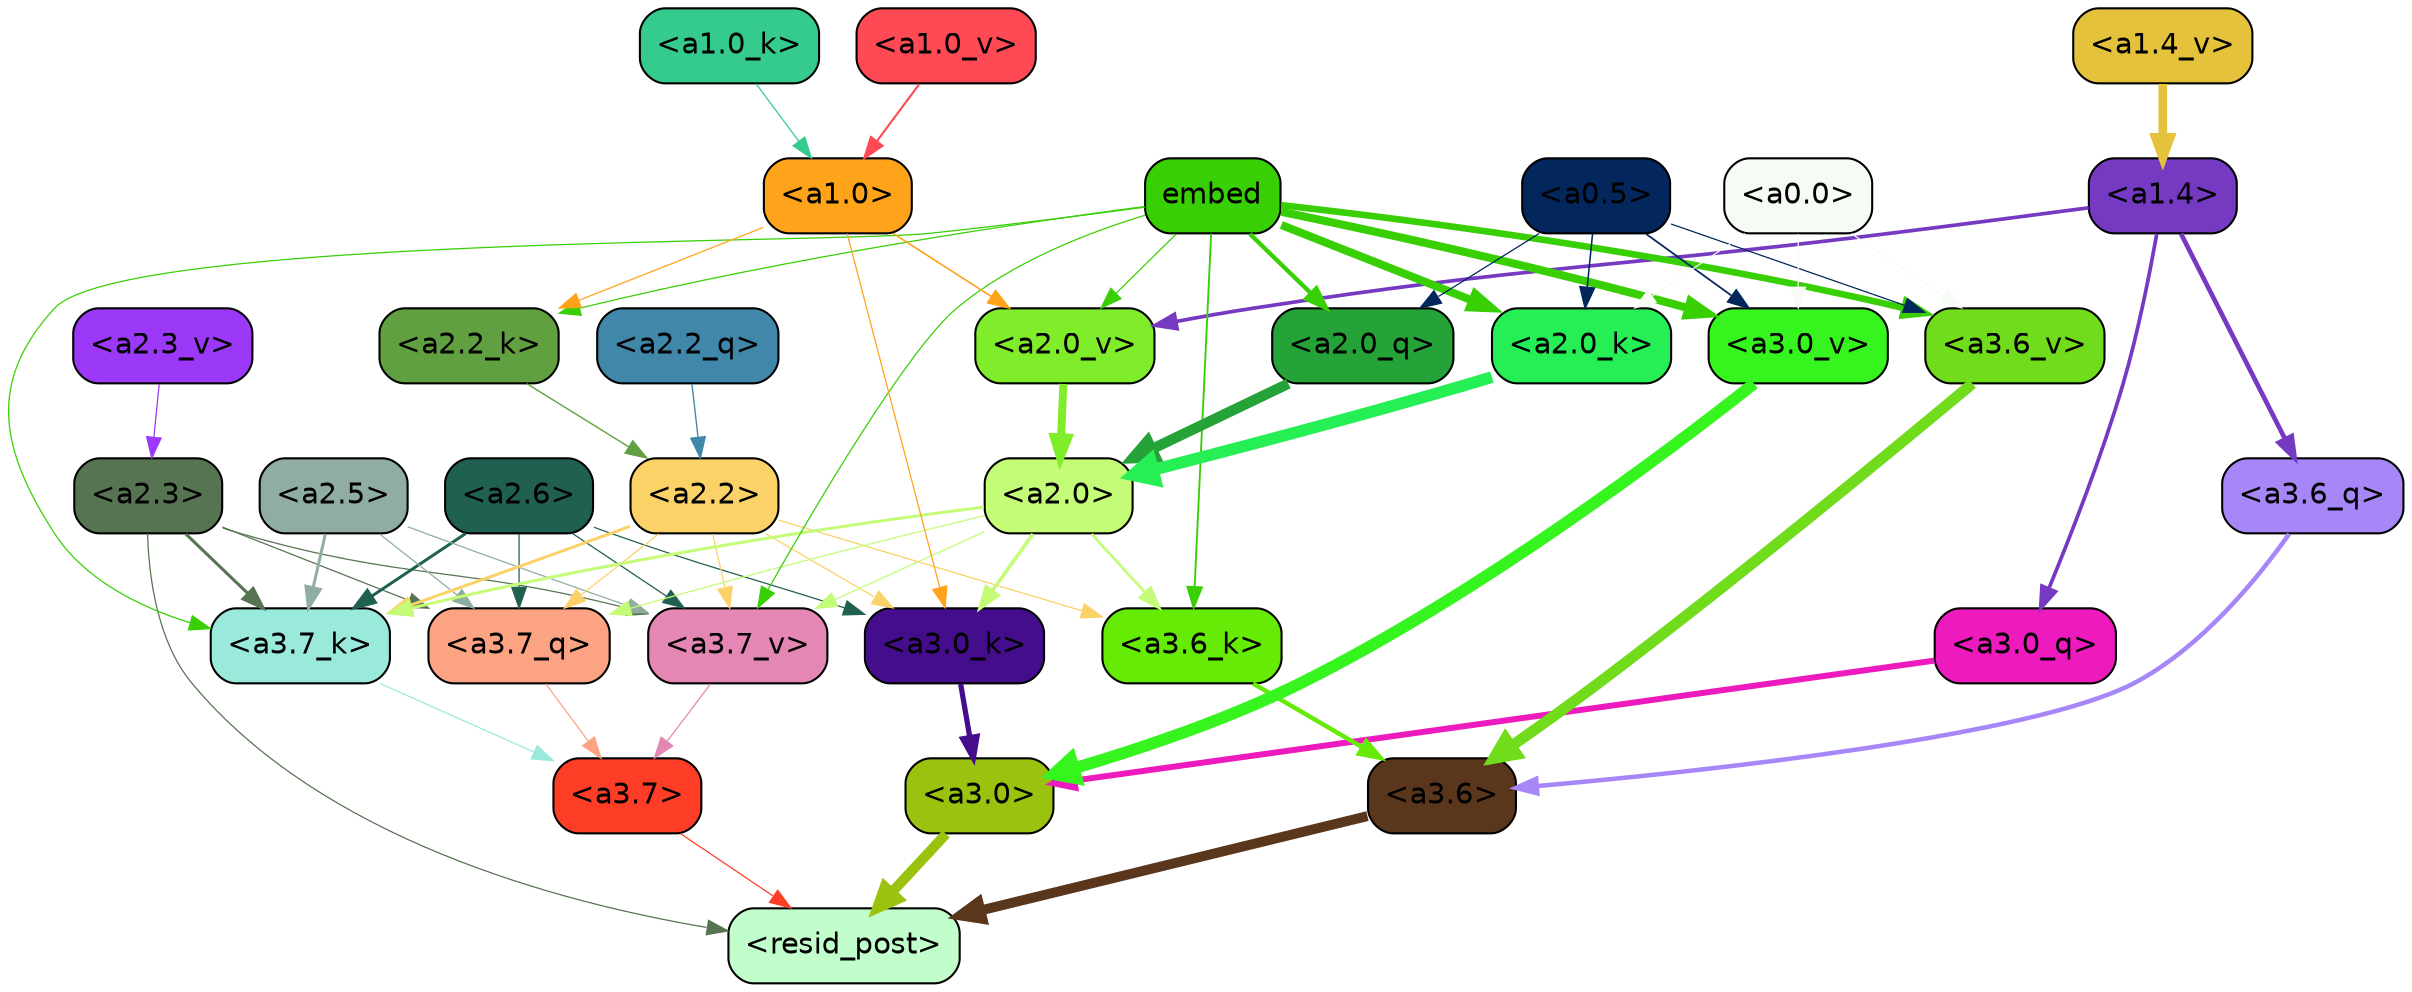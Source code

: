 strict digraph "" {
	graph [bgcolor=transparent,
		layout=dot,
		overlap=false,
		splines=true
	];
	"<a3.7>"	[color=black,
		fillcolor="#fe3d27",
		fontname=Helvetica,
		shape=box,
		style="filled, rounded"];
	"<resid_post>"	[color=black,
		fillcolor="#c2fdcc",
		fontname=Helvetica,
		shape=box,
		style="filled, rounded"];
	"<a3.7>" -> "<resid_post>"	[color="#fe3d27",
		penwidth=0.6];
	"<a3.6>"	[color=black,
		fillcolor="#59361c",
		fontname=Helvetica,
		shape=box,
		style="filled, rounded"];
	"<a3.6>" -> "<resid_post>"	[color="#59361c",
		penwidth=4.746312499046326];
	"<a3.0>"	[color=black,
		fillcolor="#9ac20e",
		fontname=Helvetica,
		shape=box,
		style="filled, rounded"];
	"<a3.0>" -> "<resid_post>"	[color="#9ac20e",
		penwidth=4.896343111991882];
	"<a2.3>"	[color=black,
		fillcolor="#577452",
		fontname=Helvetica,
		shape=box,
		style="filled, rounded"];
	"<a2.3>" -> "<resid_post>"	[color="#577452",
		penwidth=0.6];
	"<a3.7_q>"	[color=black,
		fillcolor="#fca384",
		fontname=Helvetica,
		shape=box,
		style="filled, rounded"];
	"<a2.3>" -> "<a3.7_q>"	[color="#577452",
		penwidth=0.6];
	"<a3.7_k>"	[color=black,
		fillcolor="#9aeadb",
		fontname=Helvetica,
		shape=box,
		style="filled, rounded"];
	"<a2.3>" -> "<a3.7_k>"	[color="#577452",
		penwidth=1.467104621231556];
	"<a3.7_v>"	[color=black,
		fillcolor="#e487b5",
		fontname=Helvetica,
		shape=box,
		style="filled, rounded"];
	"<a2.3>" -> "<a3.7_v>"	[color="#577452",
		penwidth=0.6];
	"<a3.7_q>" -> "<a3.7>"	[color="#fca384",
		penwidth=0.6];
	"<a3.6_q>"	[color=black,
		fillcolor="#a786f8",
		fontname=Helvetica,
		shape=box,
		style="filled, rounded"];
	"<a3.6_q>" -> "<a3.6>"	[color="#a786f8",
		penwidth=2.160832464694977];
	"<a3.0_q>"	[color=black,
		fillcolor="#ed1abd",
		fontname=Helvetica,
		shape=box,
		style="filled, rounded"];
	"<a3.0_q>" -> "<a3.0>"	[color="#ed1abd",
		penwidth=2.870753765106201];
	"<a3.7_k>" -> "<a3.7>"	[color="#9aeadb",
		penwidth=0.6];
	"<a3.6_k>"	[color=black,
		fillcolor="#65eb06",
		fontname=Helvetica,
		shape=box,
		style="filled, rounded"];
	"<a3.6_k>" -> "<a3.6>"	[color="#65eb06",
		penwidth=2.13908451795578];
	"<a3.0_k>"	[color=black,
		fillcolor="#440d8b",
		fontname=Helvetica,
		shape=box,
		style="filled, rounded"];
	"<a3.0_k>" -> "<a3.0>"	[color="#440d8b",
		penwidth=2.520303964614868];
	"<a3.7_v>" -> "<a3.7>"	[color="#e487b5",
		penwidth=0.6];
	"<a3.6_v>"	[color=black,
		fillcolor="#71dc1c",
		fontname=Helvetica,
		shape=box,
		style="filled, rounded"];
	"<a3.6_v>" -> "<a3.6>"	[color="#71dc1c",
		penwidth=5.297133803367615];
	"<a3.0_v>"	[color=black,
		fillcolor="#36f51e",
		fontname=Helvetica,
		shape=box,
		style="filled, rounded"];
	"<a3.0_v>" -> "<a3.0>"	[color="#36f51e",
		penwidth=5.680712580680847];
	"<a2.6>"	[color=black,
		fillcolor="#206051",
		fontname=Helvetica,
		shape=box,
		style="filled, rounded"];
	"<a2.6>" -> "<a3.7_q>"	[color="#206051",
		penwidth=0.6];
	"<a2.6>" -> "<a3.7_k>"	[color="#206051",
		penwidth=1.4453159049153328];
	"<a2.6>" -> "<a3.0_k>"	[color="#206051",
		penwidth=0.6];
	"<a2.6>" -> "<a3.7_v>"	[color="#206051",
		penwidth=0.6];
	"<a2.5>"	[color=black,
		fillcolor="#8fada1",
		fontname=Helvetica,
		shape=box,
		style="filled, rounded"];
	"<a2.5>" -> "<a3.7_q>"	[color="#8fada1",
		penwidth=0.6];
	"<a2.5>" -> "<a3.7_k>"	[color="#8fada1",
		penwidth=1.4526091292500496];
	"<a2.5>" -> "<a3.7_v>"	[color="#8fada1",
		penwidth=0.6];
	"<a2.2>"	[color=black,
		fillcolor="#fbd268",
		fontname=Helvetica,
		shape=box,
		style="filled, rounded"];
	"<a2.2>" -> "<a3.7_q>"	[color="#fbd268",
		penwidth=0.6];
	"<a2.2>" -> "<a3.7_k>"	[color="#fbd268",
		penwidth=1.4310357049107552];
	"<a2.2>" -> "<a3.6_k>"	[color="#fbd268",
		penwidth=0.6];
	"<a2.2>" -> "<a3.0_k>"	[color="#fbd268",
		penwidth=0.6];
	"<a2.2>" -> "<a3.7_v>"	[color="#fbd268",
		penwidth=0.6];
	"<a2.0>"	[color=black,
		fillcolor="#c4fc78",
		fontname=Helvetica,
		shape=box,
		style="filled, rounded"];
	"<a2.0>" -> "<a3.7_q>"	[color="#c4fc78",
		penwidth=0.6];
	"<a2.0>" -> "<a3.7_k>"	[color="#c4fc78",
		penwidth=1.4314699843525887];
	"<a2.0>" -> "<a3.6_k>"	[color="#c4fc78",
		penwidth=1.2950235605239868];
	"<a2.0>" -> "<a3.0_k>"	[color="#c4fc78",
		penwidth=1.712992787361145];
	"<a2.0>" -> "<a3.7_v>"	[color="#c4fc78",
		penwidth=0.6];
	"<a1.4>"	[color=black,
		fillcolor="#7539c2",
		fontname=Helvetica,
		shape=box,
		style="filled, rounded"];
	"<a1.4>" -> "<a3.6_q>"	[color="#7539c2",
		penwidth=2.242796540260315];
	"<a1.4>" -> "<a3.0_q>"	[color="#7539c2",
		penwidth=1.7808996737003326];
	"<a2.0_v>"	[color=black,
		fillcolor="#80ed2b",
		fontname=Helvetica,
		shape=box,
		style="filled, rounded"];
	"<a1.4>" -> "<a2.0_v>"	[color="#7539c2",
		penwidth=1.7603429555892944];
	embed	[color=black,
		fillcolor="#38cf05",
		fontname=Helvetica,
		shape=box,
		style="filled, rounded"];
	embed -> "<a3.7_k>"	[color="#38cf05",
		penwidth=0.6];
	embed -> "<a3.6_k>"	[color="#38cf05",
		penwidth=0.891706109046936];
	embed -> "<a3.7_v>"	[color="#38cf05",
		penwidth=0.6];
	embed -> "<a3.6_v>"	[color="#38cf05",
		penwidth=3.1766927242279053];
	embed -> "<a3.0_v>"	[color="#38cf05",
		penwidth=3.9005755856633186];
	"<a2.0_q>"	[color=black,
		fillcolor="#25a238",
		fontname=Helvetica,
		shape=box,
		style="filled, rounded"];
	embed -> "<a2.0_q>"	[color="#38cf05",
		penwidth=2.0810389518737793];
	"<a2.2_k>"	[color=black,
		fillcolor="#61a040",
		fontname=Helvetica,
		shape=box,
		style="filled, rounded"];
	embed -> "<a2.2_k>"	[color="#38cf05",
		penwidth=0.6];
	"<a2.0_k>"	[color=black,
		fillcolor="#26ef56",
		fontname=Helvetica,
		shape=box,
		style="filled, rounded"];
	embed -> "<a2.0_k>"	[color="#38cf05",
		penwidth=3.8915770053863525];
	embed -> "<a2.0_v>"	[color="#38cf05",
		penwidth=0.6];
	"<a1.0>"	[color=black,
		fillcolor="#ffa31b",
		fontname=Helvetica,
		shape=box,
		style="filled, rounded"];
	"<a1.0>" -> "<a3.0_k>"	[color="#ffa31b",
		penwidth=0.6];
	"<a1.0>" -> "<a2.2_k>"	[color="#ffa31b",
		penwidth=0.6];
	"<a1.0>" -> "<a2.0_v>"	[color="#ffa31b",
		penwidth=0.7897878289222717];
	"<a0.5>"	[color=black,
		fillcolor="#03265c",
		fontname=Helvetica,
		shape=box,
		style="filled, rounded"];
	"<a0.5>" -> "<a3.6_v>"	[color="#03265c",
		penwidth=0.6];
	"<a0.5>" -> "<a3.0_v>"	[color="#03265c",
		penwidth=0.8493617177009583];
	"<a0.5>" -> "<a2.0_q>"	[color="#03265c",
		penwidth=0.6];
	"<a0.5>" -> "<a2.0_k>"	[color="#03265c",
		penwidth=0.7482255101203918];
	"<a0.0>"	[color=black,
		fillcolor="#f6fbf5",
		fontname=Helvetica,
		shape=box,
		style="filled, rounded"];
	"<a0.0>" -> "<a3.6_v>"	[color="#f6fbf5",
		penwidth=0.6];
	"<a0.0>" -> "<a3.0_v>"	[color="#f6fbf5",
		penwidth=0.6];
	"<a0.0>" -> "<a2.0_k>"	[color="#f6fbf5",
		penwidth=0.6];
	"<a2.2_q>"	[color=black,
		fillcolor="#4087a9",
		fontname=Helvetica,
		shape=box,
		style="filled, rounded"];
	"<a2.2_q>" -> "<a2.2>"	[color="#4087a9",
		penwidth=0.6449352353811264];
	"<a2.0_q>" -> "<a2.0>"	[color="#25a238",
		penwidth=5.017253503203392];
	"<a2.2_k>" -> "<a2.2>"	[color="#61a040",
		penwidth=0.6690489649772644];
	"<a2.0_k>" -> "<a2.0>"	[color="#26ef56",
		penwidth=5.656688302755356];
	"<a2.3_v>"	[color=black,
		fillcolor="#9c39f9",
		fontname=Helvetica,
		shape=box,
		style="filled, rounded"];
	"<a2.3_v>" -> "<a2.3>"	[color="#9c39f9",
		penwidth=0.6];
	"<a2.0_v>" -> "<a2.0>"	[color="#80ed2b",
		penwidth=3.8170836865901947];
	"<a1.0_k>"	[color=black,
		fillcolor="#35cb8f",
		fontname=Helvetica,
		shape=box,
		style="filled, rounded"];
	"<a1.0_k>" -> "<a1.0>"	[color="#35cb8f",
		penwidth=0.6];
	"<a1.4_v>"	[color=black,
		fillcolor="#e5c23b",
		fontname=Helvetica,
		shape=box,
		style="filled, rounded"];
	"<a1.4_v>" -> "<a1.4>"	[color="#e5c23b",
		penwidth=4.140247106552124];
	"<a1.0_v>"	[color=black,
		fillcolor="#ff4954",
		fontname=Helvetica,
		shape=box,
		style="filled, rounded"];
	"<a1.0_v>" -> "<a1.0>"	[color="#ff4954",
		penwidth=1.020309567451477];
}
